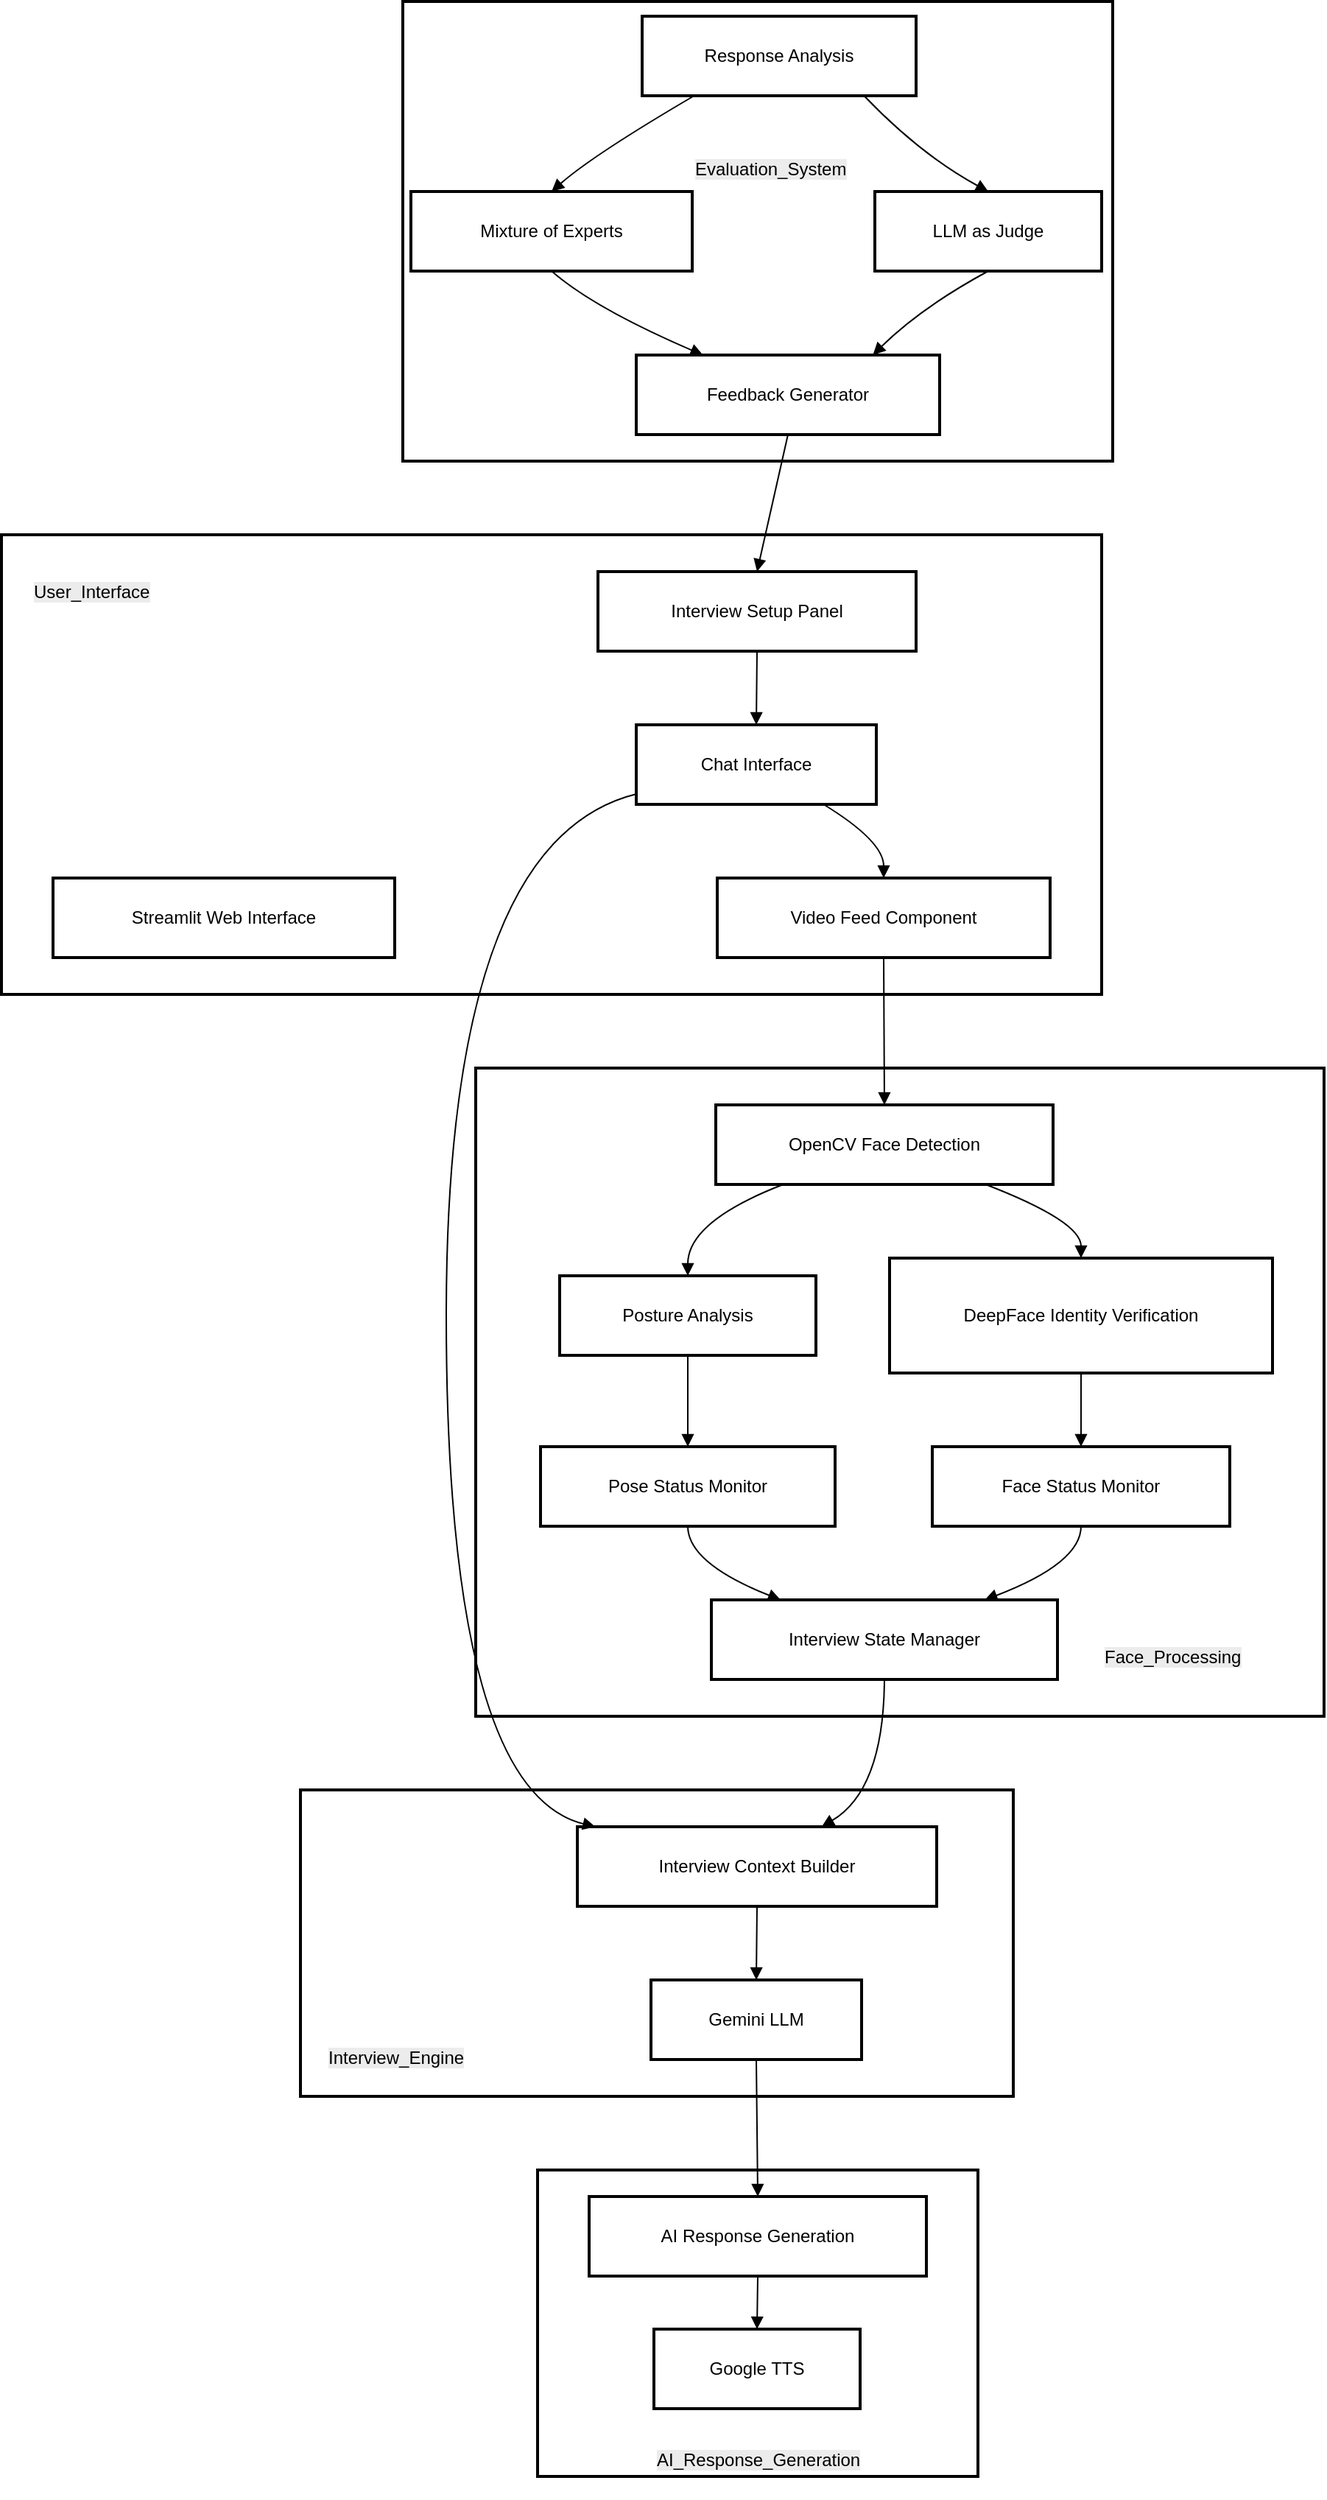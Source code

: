 <mxfile version="28.0.6" pages="2">
  <diagram name="System_Architecutre" id="iowzy7y0Q4QAYjsQE8-2">
    <mxGraphModel dx="1273" dy="578" grid="1" gridSize="10" guides="1" tooltips="1" connect="1" arrows="1" fold="1" page="1" pageScale="1" pageWidth="850" pageHeight="1100" math="0" shadow="0">
      <root>
        <mxCell id="0" />
        <mxCell id="1" parent="0" />
        <mxCell id="3FwaNH5nGu8Q9-SVeYDb-1" value="" style="whiteSpace=wrap;strokeWidth=2;" vertex="1" parent="1">
          <mxGeometry x="384" y="1492" width="299" height="208" as="geometry" />
        </mxCell>
        <mxCell id="3FwaNH5nGu8Q9-SVeYDb-2" value="" style="whiteSpace=wrap;strokeWidth=2;" vertex="1" parent="1">
          <mxGeometry x="223" y="1234" width="484" height="208" as="geometry" />
        </mxCell>
        <mxCell id="3FwaNH5nGu8Q9-SVeYDb-3" value="" style="whiteSpace=wrap;strokeWidth=2;" vertex="1" parent="1">
          <mxGeometry x="342" y="744" width="576" height="440" as="geometry" />
        </mxCell>
        <mxCell id="3FwaNH5nGu8Q9-SVeYDb-4" value="" style="whiteSpace=wrap;strokeWidth=2;" vertex="1" parent="1">
          <mxGeometry x="20" y="382" width="747" height="312" as="geometry" />
        </mxCell>
        <mxCell id="3FwaNH5nGu8Q9-SVeYDb-5" value="" style="whiteSpace=wrap;strokeWidth=2;" vertex="1" parent="1">
          <mxGeometry x="292.5" y="20" width="482" height="312" as="geometry" />
        </mxCell>
        <mxCell id="3FwaNH5nGu8Q9-SVeYDb-6" value="Response Analysis" style="whiteSpace=wrap;strokeWidth=2;" vertex="1" parent="1">
          <mxGeometry x="455" y="30" width="186" height="54" as="geometry" />
        </mxCell>
        <mxCell id="3FwaNH5nGu8Q9-SVeYDb-7" value="Mixture of Experts" style="whiteSpace=wrap;strokeWidth=2;" vertex="1" parent="1">
          <mxGeometry x="298" y="149" width="191" height="54" as="geometry" />
        </mxCell>
        <mxCell id="3FwaNH5nGu8Q9-SVeYDb-8" value="LLM as Judge" style="whiteSpace=wrap;strokeWidth=2;" vertex="1" parent="1">
          <mxGeometry x="613" y="149" width="154" height="54" as="geometry" />
        </mxCell>
        <mxCell id="3FwaNH5nGu8Q9-SVeYDb-9" value="Feedback Generator" style="whiteSpace=wrap;strokeWidth=2;" vertex="1" parent="1">
          <mxGeometry x="451" y="260" width="206" height="54" as="geometry" />
        </mxCell>
        <mxCell id="3FwaNH5nGu8Q9-SVeYDb-10" value="Streamlit Web Interface" style="whiteSpace=wrap;strokeWidth=2;" vertex="1" parent="1">
          <mxGeometry x="55" y="615" width="232" height="54" as="geometry" />
        </mxCell>
        <mxCell id="3FwaNH5nGu8Q9-SVeYDb-11" value="Interview Setup Panel" style="whiteSpace=wrap;strokeWidth=2;" vertex="1" parent="1">
          <mxGeometry x="425" y="407" width="216" height="54" as="geometry" />
        </mxCell>
        <mxCell id="3FwaNH5nGu8Q9-SVeYDb-12" value="Chat Interface" style="whiteSpace=wrap;strokeWidth=2;" vertex="1" parent="1">
          <mxGeometry x="451" y="511" width="163" height="54" as="geometry" />
        </mxCell>
        <mxCell id="3FwaNH5nGu8Q9-SVeYDb-13" value="Video Feed Component" style="whiteSpace=wrap;strokeWidth=2;" vertex="1" parent="1">
          <mxGeometry x="506" y="615" width="226" height="54" as="geometry" />
        </mxCell>
        <mxCell id="3FwaNH5nGu8Q9-SVeYDb-14" value="OpenCV Face Detection" style="whiteSpace=wrap;strokeWidth=2;" vertex="1" parent="1">
          <mxGeometry x="505" y="769" width="229" height="54" as="geometry" />
        </mxCell>
        <mxCell id="3FwaNH5nGu8Q9-SVeYDb-15" value="Posture Analysis" style="whiteSpace=wrap;strokeWidth=2;" vertex="1" parent="1">
          <mxGeometry x="399" y="885" width="174" height="54" as="geometry" />
        </mxCell>
        <mxCell id="3FwaNH5nGu8Q9-SVeYDb-16" value="DeepFace Identity Verification" style="whiteSpace=wrap;strokeWidth=2;" vertex="1" parent="1">
          <mxGeometry x="623" y="873" width="260" height="78" as="geometry" />
        </mxCell>
        <mxCell id="3FwaNH5nGu8Q9-SVeYDb-17" value="Pose Status Monitor" style="whiteSpace=wrap;strokeWidth=2;" vertex="1" parent="1">
          <mxGeometry x="386" y="1001" width="200" height="54" as="geometry" />
        </mxCell>
        <mxCell id="3FwaNH5nGu8Q9-SVeYDb-18" value="Face Status Monitor" style="whiteSpace=wrap;strokeWidth=2;" vertex="1" parent="1">
          <mxGeometry x="652" y="1001" width="202" height="54" as="geometry" />
        </mxCell>
        <mxCell id="3FwaNH5nGu8Q9-SVeYDb-19" value="Interview State Manager" style="whiteSpace=wrap;strokeWidth=2;" vertex="1" parent="1">
          <mxGeometry x="502" y="1105" width="235" height="54" as="geometry" />
        </mxCell>
        <mxCell id="3FwaNH5nGu8Q9-SVeYDb-20" value="Interview Context Builder" style="whiteSpace=wrap;strokeWidth=2;" vertex="1" parent="1">
          <mxGeometry x="411" y="1259" width="244" height="54" as="geometry" />
        </mxCell>
        <mxCell id="3FwaNH5nGu8Q9-SVeYDb-21" value="Gemini LLM" style="whiteSpace=wrap;strokeWidth=2;" vertex="1" parent="1">
          <mxGeometry x="461" y="1363" width="143" height="54" as="geometry" />
        </mxCell>
        <mxCell id="3FwaNH5nGu8Q9-SVeYDb-22" value="AI Response Generation" style="whiteSpace=wrap;strokeWidth=2;" vertex="1" parent="1">
          <mxGeometry x="419" y="1510" width="229" height="54" as="geometry" />
        </mxCell>
        <mxCell id="3FwaNH5nGu8Q9-SVeYDb-23" value="Google TTS" style="whiteSpace=wrap;strokeWidth=2;" vertex="1" parent="1">
          <mxGeometry x="463" y="1600" width="140" height="54" as="geometry" />
        </mxCell>
        <mxCell id="3FwaNH5nGu8Q9-SVeYDb-24" value="" style="curved=1;startArrow=none;endArrow=block;exitX=0.19;exitY=1;entryX=0.5;entryY=0;rounded=0;" edge="1" parent="1" source="3FwaNH5nGu8Q9-SVeYDb-6" target="3FwaNH5nGu8Q9-SVeYDb-7">
          <mxGeometry relative="1" as="geometry">
            <Array as="points">
              <mxPoint x="422" y="124" />
            </Array>
          </mxGeometry>
        </mxCell>
        <mxCell id="3FwaNH5nGu8Q9-SVeYDb-25" value="" style="curved=1;startArrow=none;endArrow=block;exitX=0.81;exitY=1;entryX=0.5;entryY=0;rounded=0;" edge="1" parent="1" source="3FwaNH5nGu8Q9-SVeYDb-6" target="3FwaNH5nGu8Q9-SVeYDb-8">
          <mxGeometry relative="1" as="geometry">
            <Array as="points">
              <mxPoint x="644" y="124" />
            </Array>
          </mxGeometry>
        </mxCell>
        <mxCell id="3FwaNH5nGu8Q9-SVeYDb-26" value="" style="curved=1;startArrow=none;endArrow=block;exitX=0.5;exitY=1;entryX=0.22;entryY=0;rounded=0;" edge="1" parent="1" source="3FwaNH5nGu8Q9-SVeYDb-7" target="3FwaNH5nGu8Q9-SVeYDb-9">
          <mxGeometry relative="1" as="geometry">
            <Array as="points">
              <mxPoint x="422" y="228" />
            </Array>
          </mxGeometry>
        </mxCell>
        <mxCell id="3FwaNH5nGu8Q9-SVeYDb-27" value="" style="curved=1;startArrow=none;endArrow=block;exitX=0.5;exitY=1;entryX=0.78;entryY=0;rounded=0;" edge="1" parent="1" source="3FwaNH5nGu8Q9-SVeYDb-8" target="3FwaNH5nGu8Q9-SVeYDb-9">
          <mxGeometry relative="1" as="geometry">
            <Array as="points">
              <mxPoint x="644" y="228" />
            </Array>
          </mxGeometry>
        </mxCell>
        <mxCell id="3FwaNH5nGu8Q9-SVeYDb-28" value="" style="curved=1;startArrow=none;endArrow=block;exitX=0.5;exitY=1;entryX=0.5;entryY=0;rounded=0;" edge="1" parent="1" source="3FwaNH5nGu8Q9-SVeYDb-11" target="3FwaNH5nGu8Q9-SVeYDb-12">
          <mxGeometry relative="1" as="geometry">
            <Array as="points" />
          </mxGeometry>
        </mxCell>
        <mxCell id="3FwaNH5nGu8Q9-SVeYDb-29" value="" style="curved=1;startArrow=none;endArrow=block;exitX=0.78;exitY=1;entryX=0.5;entryY=0;rounded=0;" edge="1" parent="1" source="3FwaNH5nGu8Q9-SVeYDb-12" target="3FwaNH5nGu8Q9-SVeYDb-13">
          <mxGeometry relative="1" as="geometry">
            <Array as="points">
              <mxPoint x="619" y="590" />
            </Array>
          </mxGeometry>
        </mxCell>
        <mxCell id="3FwaNH5nGu8Q9-SVeYDb-30" value="" style="curved=1;startArrow=none;endArrow=block;exitX=0.2;exitY=1;entryX=0.5;entryY=0;rounded=0;" edge="1" parent="1" source="3FwaNH5nGu8Q9-SVeYDb-14" target="3FwaNH5nGu8Q9-SVeYDb-15">
          <mxGeometry relative="1" as="geometry">
            <Array as="points">
              <mxPoint x="486" y="848" />
            </Array>
          </mxGeometry>
        </mxCell>
        <mxCell id="3FwaNH5nGu8Q9-SVeYDb-31" value="" style="curved=1;startArrow=none;endArrow=block;exitX=0.8;exitY=1;entryX=0.5;entryY=0;rounded=0;" edge="1" parent="1" source="3FwaNH5nGu8Q9-SVeYDb-14" target="3FwaNH5nGu8Q9-SVeYDb-16">
          <mxGeometry relative="1" as="geometry">
            <Array as="points">
              <mxPoint x="753" y="848" />
            </Array>
          </mxGeometry>
        </mxCell>
        <mxCell id="3FwaNH5nGu8Q9-SVeYDb-32" value="" style="curved=1;startArrow=none;endArrow=block;exitX=0.5;exitY=1;entryX=0.5;entryY=0;rounded=0;" edge="1" parent="1" source="3FwaNH5nGu8Q9-SVeYDb-15" target="3FwaNH5nGu8Q9-SVeYDb-17">
          <mxGeometry relative="1" as="geometry">
            <Array as="points" />
          </mxGeometry>
        </mxCell>
        <mxCell id="3FwaNH5nGu8Q9-SVeYDb-33" value="" style="curved=1;startArrow=none;endArrow=block;exitX=0.5;exitY=1;entryX=0.5;entryY=0;rounded=0;" edge="1" parent="1" source="3FwaNH5nGu8Q9-SVeYDb-16" target="3FwaNH5nGu8Q9-SVeYDb-18">
          <mxGeometry relative="1" as="geometry">
            <Array as="points" />
          </mxGeometry>
        </mxCell>
        <mxCell id="3FwaNH5nGu8Q9-SVeYDb-34" value="" style="curved=1;startArrow=none;endArrow=block;exitX=0.5;exitY=1;entryX=0.2;entryY=0;rounded=0;" edge="1" parent="1" source="3FwaNH5nGu8Q9-SVeYDb-17" target="3FwaNH5nGu8Q9-SVeYDb-19">
          <mxGeometry relative="1" as="geometry">
            <Array as="points">
              <mxPoint x="486" y="1080" />
            </Array>
          </mxGeometry>
        </mxCell>
        <mxCell id="3FwaNH5nGu8Q9-SVeYDb-35" value="" style="curved=1;startArrow=none;endArrow=block;exitX=0.5;exitY=1;entryX=0.79;entryY=0;rounded=0;" edge="1" parent="1" source="3FwaNH5nGu8Q9-SVeYDb-18" target="3FwaNH5nGu8Q9-SVeYDb-19">
          <mxGeometry relative="1" as="geometry">
            <Array as="points">
              <mxPoint x="753" y="1080" />
            </Array>
          </mxGeometry>
        </mxCell>
        <mxCell id="3FwaNH5nGu8Q9-SVeYDb-36" value="" style="curved=1;startArrow=none;endArrow=block;exitX=0.5;exitY=1;entryX=0.5;entryY=0;rounded=0;" edge="1" parent="1" source="3FwaNH5nGu8Q9-SVeYDb-20" target="3FwaNH5nGu8Q9-SVeYDb-21">
          <mxGeometry relative="1" as="geometry">
            <Array as="points" />
          </mxGeometry>
        </mxCell>
        <mxCell id="3FwaNH5nGu8Q9-SVeYDb-37" value="" style="curved=1;startArrow=none;endArrow=block;exitX=0.5;exitY=1;entryX=0.5;entryY=0;rounded=0;" edge="1" parent="1" source="3FwaNH5nGu8Q9-SVeYDb-22" target="3FwaNH5nGu8Q9-SVeYDb-23">
          <mxGeometry relative="1" as="geometry">
            <Array as="points" />
          </mxGeometry>
        </mxCell>
        <mxCell id="3FwaNH5nGu8Q9-SVeYDb-38" value="" style="curved=1;startArrow=none;endArrow=block;exitX=0.5;exitY=1;entryX=0.5;entryY=0;rounded=0;" edge="1" parent="1" source="3FwaNH5nGu8Q9-SVeYDb-9" target="3FwaNH5nGu8Q9-SVeYDb-11">
          <mxGeometry relative="1" as="geometry">
            <Array as="points" />
          </mxGeometry>
        </mxCell>
        <mxCell id="3FwaNH5nGu8Q9-SVeYDb-39" value="" style="curved=1;startArrow=none;endArrow=block;exitX=0;exitY=0.87;entryX=0.05;entryY=0;rounded=0;" edge="1" parent="1" source="3FwaNH5nGu8Q9-SVeYDb-12" target="3FwaNH5nGu8Q9-SVeYDb-20">
          <mxGeometry relative="1" as="geometry">
            <Array as="points">
              <mxPoint x="322" y="590" />
              <mxPoint x="322" y="1234" />
            </Array>
          </mxGeometry>
        </mxCell>
        <mxCell id="3FwaNH5nGu8Q9-SVeYDb-40" value="" style="curved=1;startArrow=none;endArrow=block;exitX=0.5;exitY=1;entryX=0.5;entryY=0;rounded=0;" edge="1" parent="1" source="3FwaNH5nGu8Q9-SVeYDb-13" target="3FwaNH5nGu8Q9-SVeYDb-14">
          <mxGeometry relative="1" as="geometry">
            <Array as="points" />
          </mxGeometry>
        </mxCell>
        <mxCell id="3FwaNH5nGu8Q9-SVeYDb-41" value="" style="curved=1;startArrow=none;endArrow=block;exitX=0.5;exitY=1;entryX=0.68;entryY=0;rounded=0;" edge="1" parent="1" source="3FwaNH5nGu8Q9-SVeYDb-19" target="3FwaNH5nGu8Q9-SVeYDb-20">
          <mxGeometry relative="1" as="geometry">
            <Array as="points">
              <mxPoint x="619" y="1234" />
            </Array>
          </mxGeometry>
        </mxCell>
        <mxCell id="3FwaNH5nGu8Q9-SVeYDb-42" value="" style="curved=1;startArrow=none;endArrow=block;exitX=0.5;exitY=1;entryX=0.5;entryY=0;rounded=0;" edge="1" parent="1" source="3FwaNH5nGu8Q9-SVeYDb-21" target="3FwaNH5nGu8Q9-SVeYDb-22">
          <mxGeometry relative="1" as="geometry">
            <Array as="points" />
          </mxGeometry>
        </mxCell>
        <mxCell id="MPEHx-iEJM0-qagsWljb-1" value="&lt;span style=&quot;color: rgb(0, 0, 0); font-family: Helvetica; font-size: 12px; font-style: normal; font-variant-ligatures: normal; font-variant-caps: normal; font-weight: 400; letter-spacing: normal; orphans: 2; text-align: center; text-indent: 0px; text-transform: none; widows: 2; word-spacing: 0px; -webkit-text-stroke-width: 0px; white-space: normal; background-color: rgb(236, 236, 236); text-decoration-thickness: initial; text-decoration-style: initial; text-decoration-color: initial; display: inline !important; float: none;&quot;&gt;User_Interface&lt;/span&gt;" style="text;whiteSpace=wrap;html=1;" vertex="1" parent="1">
          <mxGeometry x="40" y="407" width="110" height="40" as="geometry" />
        </mxCell>
        <mxCell id="MPEHx-iEJM0-qagsWljb-3" value="&lt;span style=&quot;color: rgb(0, 0, 0); font-family: Helvetica; font-size: 12px; font-style: normal; font-variant-ligatures: normal; font-variant-caps: normal; font-weight: 400; letter-spacing: normal; orphans: 2; text-align: center; text-indent: 0px; text-transform: none; widows: 2; word-spacing: 0px; -webkit-text-stroke-width: 0px; white-space: normal; background-color: rgb(236, 236, 236); text-decoration-thickness: initial; text-decoration-style: initial; text-decoration-color: initial; display: inline !important; float: none;&quot;&gt;Evaluation_System&lt;/span&gt;" style="text;whiteSpace=wrap;html=1;" vertex="1" parent="1">
          <mxGeometry x="489" y="120" width="140" height="40" as="geometry" />
        </mxCell>
        <mxCell id="MPEHx-iEJM0-qagsWljb-4" value="&lt;span style=&quot;color: rgb(0, 0, 0); font-family: Helvetica; font-size: 12px; font-style: normal; font-variant-ligatures: normal; font-variant-caps: normal; font-weight: 400; letter-spacing: normal; orphans: 2; text-align: center; text-indent: 0px; text-transform: none; widows: 2; word-spacing: 0px; -webkit-text-stroke-width: 0px; white-space: normal; background-color: rgb(236, 236, 236); text-decoration-thickness: initial; text-decoration-style: initial; text-decoration-color: initial; display: inline !important; float: none;&quot;&gt;Face_Processing&lt;/span&gt;" style="text;whiteSpace=wrap;html=1;" vertex="1" parent="1">
          <mxGeometry x="767" y="1130" width="130" height="40" as="geometry" />
        </mxCell>
        <mxCell id="MPEHx-iEJM0-qagsWljb-5" value="&lt;span style=&quot;color: rgb(0, 0, 0); font-family: Helvetica; font-size: 12px; font-style: normal; font-variant-ligatures: normal; font-variant-caps: normal; font-weight: 400; letter-spacing: normal; orphans: 2; text-align: center; text-indent: 0px; text-transform: none; widows: 2; word-spacing: 0px; -webkit-text-stroke-width: 0px; white-space: normal; background-color: rgb(236, 236, 236); text-decoration-thickness: initial; text-decoration-style: initial; text-decoration-color: initial; display: inline !important; float: none;&quot;&gt;Interview_Engine&lt;/span&gt;" style="text;whiteSpace=wrap;html=1;" vertex="1" parent="1">
          <mxGeometry x="240" y="1402" width="130" height="40" as="geometry" />
        </mxCell>
        <mxCell id="MPEHx-iEJM0-qagsWljb-6" value="&lt;span style=&quot;color: rgb(0, 0, 0); font-family: Helvetica; font-size: 12px; font-style: normal; font-variant-ligatures: normal; font-variant-caps: normal; font-weight: 400; letter-spacing: normal; orphans: 2; text-align: center; text-indent: 0px; text-transform: none; widows: 2; word-spacing: 0px; -webkit-text-stroke-width: 0px; white-space: normal; background-color: rgb(236, 236, 236); text-decoration-thickness: initial; text-decoration-style: initial; text-decoration-color: initial; display: inline !important; float: none;&quot;&gt;AI_Response_Generation&lt;/span&gt;" style="text;whiteSpace=wrap;html=1;" vertex="1" parent="1">
          <mxGeometry x="463" y="1675" width="170" height="40" as="geometry" />
        </mxCell>
      </root>
    </mxGraphModel>
  </diagram>
  <diagram id="DwJRbAj3AB92MpxRvXxX" name="Response_Process_And_Evals">
    <mxGraphModel dx="1273" dy="578" grid="1" gridSize="10" guides="1" tooltips="1" connect="1" arrows="1" fold="1" page="1" pageScale="1" pageWidth="850" pageHeight="1100" math="0" shadow="0">
      <root>
        <mxCell id="0" />
        <mxCell id="1" parent="0" />
        <mxCell id="-xtw1gE0njcOEP-wehNx-1" value="" style="whiteSpace=wrap;strokeWidth=2;" vertex="1" parent="1">
          <mxGeometry x="27" y="872" width="796" height="416" as="geometry" />
        </mxCell>
        <mxCell id="-xtw1gE0njcOEP-wehNx-2" value="" style="whiteSpace=wrap;strokeWidth=2;" vertex="1" parent="1">
          <mxGeometry x="20" y="382" width="842" height="440" as="geometry" />
        </mxCell>
        <mxCell id="-xtw1gE0njcOEP-wehNx-3" value="" style="whiteSpace=wrap;strokeWidth=2;" vertex="1" parent="1">
          <mxGeometry x="267.75" y="30" width="288.5" height="320" as="geometry" />
        </mxCell>
        <mxCell id="-xtw1gE0njcOEP-wehNx-4" value="User Response Input" style="whiteSpace=wrap;strokeWidth=2;" vertex="1" parent="1">
          <mxGeometry x="310" y="70" width="204" height="54" as="geometry" />
        </mxCell>
        <mxCell id="-xtw1gE0njcOEP-wehNx-5" value="Response Collection" style="whiteSpace=wrap;strokeWidth=2;" vertex="1" parent="1">
          <mxGeometry x="310" y="180" width="203" height="54" as="geometry" />
        </mxCell>
        <mxCell id="-xtw1gE0njcOEP-wehNx-6" value="Context Building" style="whiteSpace=wrap;strokeWidth=2;" vertex="1" parent="1">
          <mxGeometry x="322" y="280" width="178" height="54" as="geometry" />
        </mxCell>
        <mxCell id="-xtw1gE0njcOEP-wehNx-7" value="Parallel Evaluation" style="whiteSpace=wrap;strokeWidth=2;" vertex="1" parent="1">
          <mxGeometry x="314" y="407" width="194" height="54" as="geometry" />
        </mxCell>
        <mxCell id="-xtw1gE0njcOEP-wehNx-8" value="LLM as Judge" style="whiteSpace=wrap;strokeWidth=2;" vertex="1" parent="1">
          <mxGeometry x="71" y="523" width="154" height="54" as="geometry" />
        </mxCell>
        <mxCell id="-xtw1gE0njcOEP-wehNx-9" value="Domain Expert Model" style="whiteSpace=wrap;strokeWidth=2;" vertex="1" parent="1">
          <mxGeometry x="305" y="523" width="212" height="54" as="geometry" />
        </mxCell>
        <mxCell id="-xtw1gE0njcOEP-wehNx-10" value="Communication Expert Model" style="whiteSpace=wrap;strokeWidth=2;" vertex="1" parent="1">
          <mxGeometry x="567" y="511" width="260" height="78" as="geometry" />
        </mxCell>
        <mxCell id="-xtw1gE0njcOEP-wehNx-11" value="Content Scoring" style="whiteSpace=wrap;strokeWidth=2;" vertex="1" parent="1">
          <mxGeometry x="62" y="639" width="174" height="54" as="geometry" />
        </mxCell>
        <mxCell id="-xtw1gE0njcOEP-wehNx-12" value="Technical Accuracy Scoring" style="whiteSpace=wrap;strokeWidth=2;" vertex="1" parent="1">
          <mxGeometry x="285" y="639" width="252" height="54" as="geometry" />
        </mxCell>
        <mxCell id="-xtw1gE0njcOEP-wehNx-13" value="Delivery Scoring" style="whiteSpace=wrap;strokeWidth=2;" vertex="1" parent="1">
          <mxGeometry x="610" y="639" width="175" height="54" as="geometry" />
        </mxCell>
        <mxCell id="-xtw1gE0njcOEP-wehNx-14" value="Weighted Scoring Model" style="whiteSpace=wrap;strokeWidth=2;" vertex="1" parent="1">
          <mxGeometry x="296" y="743" width="231" height="54" as="geometry" />
        </mxCell>
        <mxCell id="-xtw1gE0njcOEP-wehNx-15" value="Feedback Composition" style="whiteSpace=wrap;strokeWidth=2;" vertex="1" parent="1">
          <mxGeometry x="301" y="897" width="221" height="54" as="geometry" />
        </mxCell>
        <mxCell id="-xtw1gE0njcOEP-wehNx-16" value="Strengths Analysis" style="whiteSpace=wrap;strokeWidth=2;" vertex="1" parent="1">
          <mxGeometry x="75" y="1001" width="188" height="54" as="geometry" />
        </mxCell>
        <mxCell id="-xtw1gE0njcOEP-wehNx-17" value="Weaknesses Analysis" style="whiteSpace=wrap;strokeWidth=2;" vertex="1" parent="1">
          <mxGeometry x="313" y="1001" width="204" height="54" as="geometry" />
        </mxCell>
        <mxCell id="-xtw1gE0njcOEP-wehNx-18" value="Suggestion Generation" style="whiteSpace=wrap;strokeWidth=2;" vertex="1" parent="1">
          <mxGeometry x="568" y="1001" width="221" height="54" as="geometry" />
        </mxCell>
        <mxCell id="-xtw1gE0njcOEP-wehNx-19" value="Formatted Feedback" style="whiteSpace=wrap;strokeWidth=2;" vertex="1" parent="1">
          <mxGeometry x="299" y="1105" width="208" height="54" as="geometry" />
        </mxCell>
        <mxCell id="-xtw1gE0njcOEP-wehNx-20" value="Display to User" style="whiteSpace=wrap;strokeWidth=2;" vertex="1" parent="1">
          <mxGeometry x="320" y="1209" width="167" height="54" as="geometry" />
        </mxCell>
        <mxCell id="-xtw1gE0njcOEP-wehNx-21" value="" style="curved=1;startArrow=none;endArrow=block;exitX=0.5;exitY=1;entryX=0.5;entryY=0;rounded=0;" edge="1" parent="1" source="-xtw1gE0njcOEP-wehNx-4" target="-xtw1gE0njcOEP-wehNx-5">
          <mxGeometry relative="1" as="geometry">
            <Array as="points" />
          </mxGeometry>
        </mxCell>
        <mxCell id="-xtw1gE0njcOEP-wehNx-22" value="" style="curved=1;startArrow=none;endArrow=block;exitX=0.5;exitY=1;entryX=0.5;entryY=0;rounded=0;" edge="1" parent="1" source="-xtw1gE0njcOEP-wehNx-5" target="-xtw1gE0njcOEP-wehNx-6">
          <mxGeometry relative="1" as="geometry">
            <Array as="points" />
          </mxGeometry>
        </mxCell>
        <mxCell id="-xtw1gE0njcOEP-wehNx-23" value="" style="curved=1;startArrow=none;endArrow=block;exitX=0;exitY=0.87;entryX=0.5;entryY=0;rounded=0;" edge="1" parent="1" source="-xtw1gE0njcOEP-wehNx-7" target="-xtw1gE0njcOEP-wehNx-8">
          <mxGeometry relative="1" as="geometry">
            <Array as="points">
              <mxPoint x="148" y="486" />
            </Array>
          </mxGeometry>
        </mxCell>
        <mxCell id="-xtw1gE0njcOEP-wehNx-24" value="" style="curved=1;startArrow=none;endArrow=block;exitX=0.52;exitY=1;entryX=0.5;entryY=0;rounded=0;" edge="1" parent="1" source="-xtw1gE0njcOEP-wehNx-7" target="-xtw1gE0njcOEP-wehNx-9">
          <mxGeometry relative="1" as="geometry">
            <Array as="points">
              <mxPoint x="411" y="486" />
            </Array>
          </mxGeometry>
        </mxCell>
        <mxCell id="-xtw1gE0njcOEP-wehNx-25" value="" style="curved=1;startArrow=none;endArrow=block;exitX=1;exitY=0.82;entryX=0.5;entryY=0;rounded=0;" edge="1" parent="1" source="-xtw1gE0njcOEP-wehNx-7" target="-xtw1gE0njcOEP-wehNx-10">
          <mxGeometry relative="1" as="geometry">
            <Array as="points">
              <mxPoint x="697" y="486" />
            </Array>
          </mxGeometry>
        </mxCell>
        <mxCell id="-xtw1gE0njcOEP-wehNx-26" value="" style="curved=1;startArrow=none;endArrow=block;exitX=0.5;exitY=1;entryX=0.5;entryY=0;rounded=0;" edge="1" parent="1" source="-xtw1gE0njcOEP-wehNx-8" target="-xtw1gE0njcOEP-wehNx-11">
          <mxGeometry relative="1" as="geometry">
            <Array as="points" />
          </mxGeometry>
        </mxCell>
        <mxCell id="-xtw1gE0njcOEP-wehNx-27" value="" style="curved=1;startArrow=none;endArrow=block;exitX=0.5;exitY=1;entryX=0.5;entryY=0;rounded=0;" edge="1" parent="1" source="-xtw1gE0njcOEP-wehNx-9" target="-xtw1gE0njcOEP-wehNx-12">
          <mxGeometry relative="1" as="geometry">
            <Array as="points" />
          </mxGeometry>
        </mxCell>
        <mxCell id="-xtw1gE0njcOEP-wehNx-28" value="" style="curved=1;startArrow=none;endArrow=block;exitX=0.5;exitY=1;entryX=0.5;entryY=0;rounded=0;" edge="1" parent="1" source="-xtw1gE0njcOEP-wehNx-10" target="-xtw1gE0njcOEP-wehNx-13">
          <mxGeometry relative="1" as="geometry">
            <Array as="points" />
          </mxGeometry>
        </mxCell>
        <mxCell id="-xtw1gE0njcOEP-wehNx-29" value="" style="curved=1;startArrow=none;endArrow=block;exitX=0.5;exitY=1;entryX=0;entryY=0.08;rounded=0;" edge="1" parent="1" source="-xtw1gE0njcOEP-wehNx-11" target="-xtw1gE0njcOEP-wehNx-14">
          <mxGeometry relative="1" as="geometry">
            <Array as="points">
              <mxPoint x="148" y="718" />
            </Array>
          </mxGeometry>
        </mxCell>
        <mxCell id="-xtw1gE0njcOEP-wehNx-30" value="" style="curved=1;startArrow=none;endArrow=block;exitX=0.5;exitY=1;entryX=0.5;entryY=0;rounded=0;" edge="1" parent="1" source="-xtw1gE0njcOEP-wehNx-12" target="-xtw1gE0njcOEP-wehNx-14">
          <mxGeometry relative="1" as="geometry">
            <Array as="points" />
          </mxGeometry>
        </mxCell>
        <mxCell id="-xtw1gE0njcOEP-wehNx-31" value="" style="curved=1;startArrow=none;endArrow=block;exitX=0.5;exitY=1;entryX=1;entryY=0.11;rounded=0;" edge="1" parent="1" source="-xtw1gE0njcOEP-wehNx-13" target="-xtw1gE0njcOEP-wehNx-14">
          <mxGeometry relative="1" as="geometry">
            <Array as="points">
              <mxPoint x="697" y="718" />
            </Array>
          </mxGeometry>
        </mxCell>
        <mxCell id="-xtw1gE0njcOEP-wehNx-32" value="" style="curved=1;startArrow=none;endArrow=block;exitX=0;exitY=0.94;entryX=0.5;entryY=0;rounded=0;" edge="1" parent="1" source="-xtw1gE0njcOEP-wehNx-15" target="-xtw1gE0njcOEP-wehNx-16">
          <mxGeometry relative="1" as="geometry">
            <Array as="points">
              <mxPoint x="169" y="976" />
            </Array>
          </mxGeometry>
        </mxCell>
        <mxCell id="-xtw1gE0njcOEP-wehNx-33" value="" style="curved=1;startArrow=none;endArrow=block;exitX=0.51;exitY=1;entryX=0.5;entryY=0;rounded=0;" edge="1" parent="1" source="-xtw1gE0njcOEP-wehNx-15" target="-xtw1gE0njcOEP-wehNx-17">
          <mxGeometry relative="1" as="geometry">
            <Array as="points">
              <mxPoint x="416" y="976" />
            </Array>
          </mxGeometry>
        </mxCell>
        <mxCell id="-xtw1gE0njcOEP-wehNx-34" value="" style="curved=1;startArrow=none;endArrow=block;exitX=1;exitY=0.9;entryX=0.5;entryY=0;rounded=0;" edge="1" parent="1" source="-xtw1gE0njcOEP-wehNx-15" target="-xtw1gE0njcOEP-wehNx-18">
          <mxGeometry relative="1" as="geometry">
            <Array as="points">
              <mxPoint x="678" y="976" />
            </Array>
          </mxGeometry>
        </mxCell>
        <mxCell id="-xtw1gE0njcOEP-wehNx-35" value="" style="curved=1;startArrow=none;endArrow=block;exitX=0.5;exitY=1;entryX=0;entryY=0.07;rounded=0;" edge="1" parent="1" source="-xtw1gE0njcOEP-wehNx-16" target="-xtw1gE0njcOEP-wehNx-19">
          <mxGeometry relative="1" as="geometry">
            <Array as="points">
              <mxPoint x="169" y="1080" />
            </Array>
          </mxGeometry>
        </mxCell>
        <mxCell id="-xtw1gE0njcOEP-wehNx-36" value="" style="curved=1;startArrow=none;endArrow=block;exitX=0.5;exitY=1;entryX=0.53;entryY=0;rounded=0;" edge="1" parent="1" source="-xtw1gE0njcOEP-wehNx-17" target="-xtw1gE0njcOEP-wehNx-19">
          <mxGeometry relative="1" as="geometry">
            <Array as="points">
              <mxPoint x="416" y="1080" />
            </Array>
          </mxGeometry>
        </mxCell>
        <mxCell id="-xtw1gE0njcOEP-wehNx-37" value="" style="curved=1;startArrow=none;endArrow=block;exitX=0.5;exitY=1;entryX=1;entryY=0.14;rounded=0;" edge="1" parent="1" source="-xtw1gE0njcOEP-wehNx-18" target="-xtw1gE0njcOEP-wehNx-19">
          <mxGeometry relative="1" as="geometry">
            <Array as="points">
              <mxPoint x="678" y="1080" />
            </Array>
          </mxGeometry>
        </mxCell>
        <mxCell id="-xtw1gE0njcOEP-wehNx-38" value="" style="curved=1;startArrow=none;endArrow=block;exitX=0.5;exitY=1;entryX=0.5;entryY=0;rounded=0;" edge="1" parent="1" source="-xtw1gE0njcOEP-wehNx-19" target="-xtw1gE0njcOEP-wehNx-20">
          <mxGeometry relative="1" as="geometry">
            <Array as="points" />
          </mxGeometry>
        </mxCell>
        <mxCell id="-xtw1gE0njcOEP-wehNx-39" value="" style="curved=1;startArrow=none;endArrow=block;exitX=0.5;exitY=1;entryX=0.5;entryY=0;rounded=0;" edge="1" parent="1" source="-xtw1gE0njcOEP-wehNx-6" target="-xtw1gE0njcOEP-wehNx-7">
          <mxGeometry relative="1" as="geometry">
            <Array as="points" />
          </mxGeometry>
        </mxCell>
        <mxCell id="-xtw1gE0njcOEP-wehNx-40" value="" style="curved=1;startArrow=none;endArrow=block;exitX=0.5;exitY=1;entryX=0.5;entryY=0;rounded=0;" edge="1" parent="1" source="-xtw1gE0njcOEP-wehNx-14" target="-xtw1gE0njcOEP-wehNx-15">
          <mxGeometry relative="1" as="geometry">
            <Array as="points" />
          </mxGeometry>
        </mxCell>
        <mxCell id="-xtw1gE0njcOEP-wehNx-41" value="&lt;span style=&quot;color: rgb(0, 0, 0); font-family: Helvetica; font-size: 12px; font-style: normal; font-variant-ligatures: normal; font-variant-caps: normal; font-weight: 400; letter-spacing: normal; orphans: 2; text-align: center; text-indent: 0px; text-transform: none; widows: 2; word-spacing: 0px; -webkit-text-stroke-width: 0px; white-space: normal; background-color: rgb(236, 236, 236); text-decoration-thickness: initial; text-decoration-style: initial; text-decoration-color: initial; display: inline !important; float: none;&quot;&gt;User Response Processing&lt;/span&gt;" style="text;whiteSpace=wrap;html=1;" vertex="1" parent="1">
          <mxGeometry x="328" y="40" width="180" height="40" as="geometry" />
        </mxCell>
        <mxCell id="-xtw1gE0njcOEP-wehNx-42" value="&lt;span style=&quot;color: rgb(0, 0, 0); font-family: Helvetica; font-size: 12px; font-style: normal; font-variant-ligatures: normal; font-variant-caps: normal; font-weight: 400; letter-spacing: normal; orphans: 2; text-align: center; text-indent: 0px; text-transform: none; widows: 2; word-spacing: 0px; -webkit-text-stroke-width: 0px; white-space: normal; background-color: rgb(236, 236, 236); text-decoration-thickness: initial; text-decoration-style: initial; text-decoration-color: initial; display: inline !important; float: none;&quot;&gt;Multi-faceted Evaluation System&lt;/span&gt;" style="text;whiteSpace=wrap;html=1;" vertex="1" parent="1">
          <mxGeometry x="660" y="400" width="200" height="40" as="geometry" />
        </mxCell>
        <mxCell id="-xtw1gE0njcOEP-wehNx-43" value="&lt;span style=&quot;color: rgb(0, 0, 0); font-family: Helvetica; font-size: 12px; font-style: normal; font-variant-ligatures: normal; font-variant-caps: normal; font-weight: 400; letter-spacing: normal; orphans: 2; text-align: center; text-indent: 0px; text-transform: none; widows: 2; word-spacing: 0px; -webkit-text-stroke-width: 0px; white-space: normal; background-color: rgb(236, 236, 236); text-decoration-thickness: initial; text-decoration-style: initial; text-decoration-color: initial; display: inline !important; float: none;&quot;&gt;Feedback Generation&lt;/span&gt;" style="text;whiteSpace=wrap;html=1;" vertex="1" parent="1">
          <mxGeometry x="650" y="904" width="150" height="40" as="geometry" />
        </mxCell>
      </root>
    </mxGraphModel>
  </diagram>
</mxfile>
